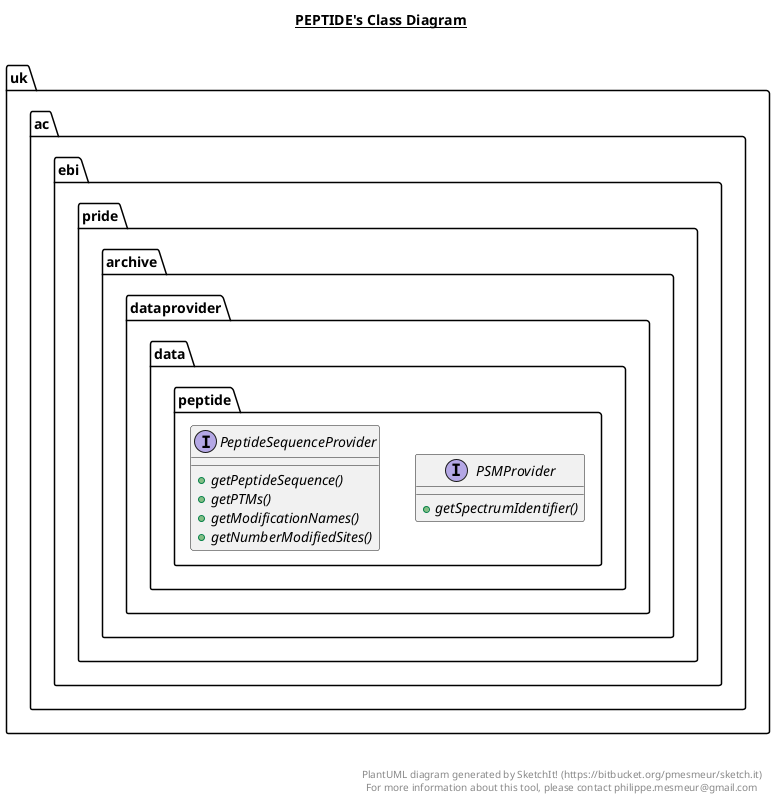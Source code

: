@startuml

title __PEPTIDE's Class Diagram__\n

  package uk.ac.ebi.pride.archive.dataprovider.data.peptide {
    interface PSMProvider {
        {abstract} + getSpectrumIdentifier()
    }
  }
  

  package uk.ac.ebi.pride.archive.dataprovider.data.peptide {
    interface PeptideSequenceProvider {
        {abstract} + getPeptideSequence()
        {abstract} + getPTMs()
        {abstract} + getModificationNames()
        {abstract} + getNumberModifiedSites()
    }
  }
  



right footer


PlantUML diagram generated by SketchIt! (https://bitbucket.org/pmesmeur/sketch.it)
For more information about this tool, please contact philippe.mesmeur@gmail.com
endfooter

@enduml
